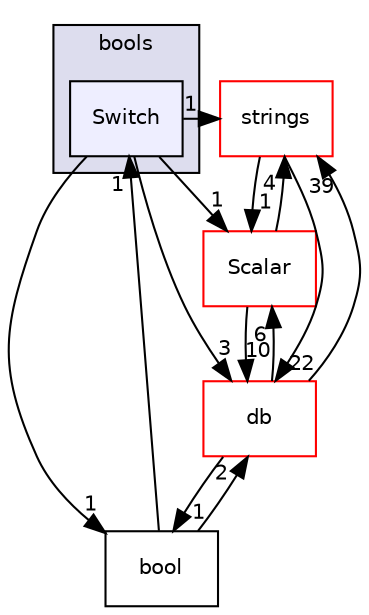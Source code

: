 digraph "src/OpenFOAM/primitives/bools/Switch" {
  bgcolor=transparent;
  compound=true
  node [ fontsize="10", fontname="Helvetica"];
  edge [ labelfontsize="10", labelfontname="Helvetica"];
  subgraph clusterdir_a082e25d5e52ccf3d098e28b00b761b2 {
    graph [ bgcolor="#ddddee", pencolor="black", label="bools" fontname="Helvetica", fontsize="10", URL="dir_a082e25d5e52ccf3d098e28b00b761b2.html"]
  dir_4207e64223f749d27084f587f926896f [shape=box, label="Switch", style="filled", fillcolor="#eeeeff", pencolor="black", URL="dir_4207e64223f749d27084f587f926896f.html"];
  }
  dir_ce1ee507886310df0e74ee2e624fbc88 [shape=box label="strings" color="red" URL="dir_ce1ee507886310df0e74ee2e624fbc88.html"];
  dir_b4f4914e791ff496381862f16be45bae [shape=box label="Scalar" color="red" URL="dir_b4f4914e791ff496381862f16be45bae.html"];
  dir_63c634f7a7cfd679ac26c67fb30fc32f [shape=box label="db" color="red" URL="dir_63c634f7a7cfd679ac26c67fb30fc32f.html"];
  dir_dfea02e4c07783fd1810acf1b0315fa4 [shape=box label="bool" URL="dir_dfea02e4c07783fd1810acf1b0315fa4.html"];
  dir_ce1ee507886310df0e74ee2e624fbc88->dir_b4f4914e791ff496381862f16be45bae [headlabel="1", labeldistance=1.5 headhref="dir_002731_002711.html"];
  dir_ce1ee507886310df0e74ee2e624fbc88->dir_63c634f7a7cfd679ac26c67fb30fc32f [headlabel="22", labeldistance=1.5 headhref="dir_002731_002218.html"];
  dir_b4f4914e791ff496381862f16be45bae->dir_ce1ee507886310df0e74ee2e624fbc88 [headlabel="4", labeldistance=1.5 headhref="dir_002711_002731.html"];
  dir_b4f4914e791ff496381862f16be45bae->dir_63c634f7a7cfd679ac26c67fb30fc32f [headlabel="10", labeldistance=1.5 headhref="dir_002711_002218.html"];
  dir_63c634f7a7cfd679ac26c67fb30fc32f->dir_ce1ee507886310df0e74ee2e624fbc88 [headlabel="39", labeldistance=1.5 headhref="dir_002218_002731.html"];
  dir_63c634f7a7cfd679ac26c67fb30fc32f->dir_b4f4914e791ff496381862f16be45bae [headlabel="6", labeldistance=1.5 headhref="dir_002218_002711.html"];
  dir_63c634f7a7cfd679ac26c67fb30fc32f->dir_dfea02e4c07783fd1810acf1b0315fa4 [headlabel="1", labeldistance=1.5 headhref="dir_002218_002635.html"];
  dir_4207e64223f749d27084f587f926896f->dir_ce1ee507886310df0e74ee2e624fbc88 [headlabel="1", labeldistance=1.5 headhref="dir_002637_002731.html"];
  dir_4207e64223f749d27084f587f926896f->dir_b4f4914e791ff496381862f16be45bae [headlabel="1", labeldistance=1.5 headhref="dir_002637_002711.html"];
  dir_4207e64223f749d27084f587f926896f->dir_63c634f7a7cfd679ac26c67fb30fc32f [headlabel="3", labeldistance=1.5 headhref="dir_002637_002218.html"];
  dir_4207e64223f749d27084f587f926896f->dir_dfea02e4c07783fd1810acf1b0315fa4 [headlabel="1", labeldistance=1.5 headhref="dir_002637_002635.html"];
  dir_dfea02e4c07783fd1810acf1b0315fa4->dir_63c634f7a7cfd679ac26c67fb30fc32f [headlabel="2", labeldistance=1.5 headhref="dir_002635_002218.html"];
  dir_dfea02e4c07783fd1810acf1b0315fa4->dir_4207e64223f749d27084f587f926896f [headlabel="1", labeldistance=1.5 headhref="dir_002635_002637.html"];
}
